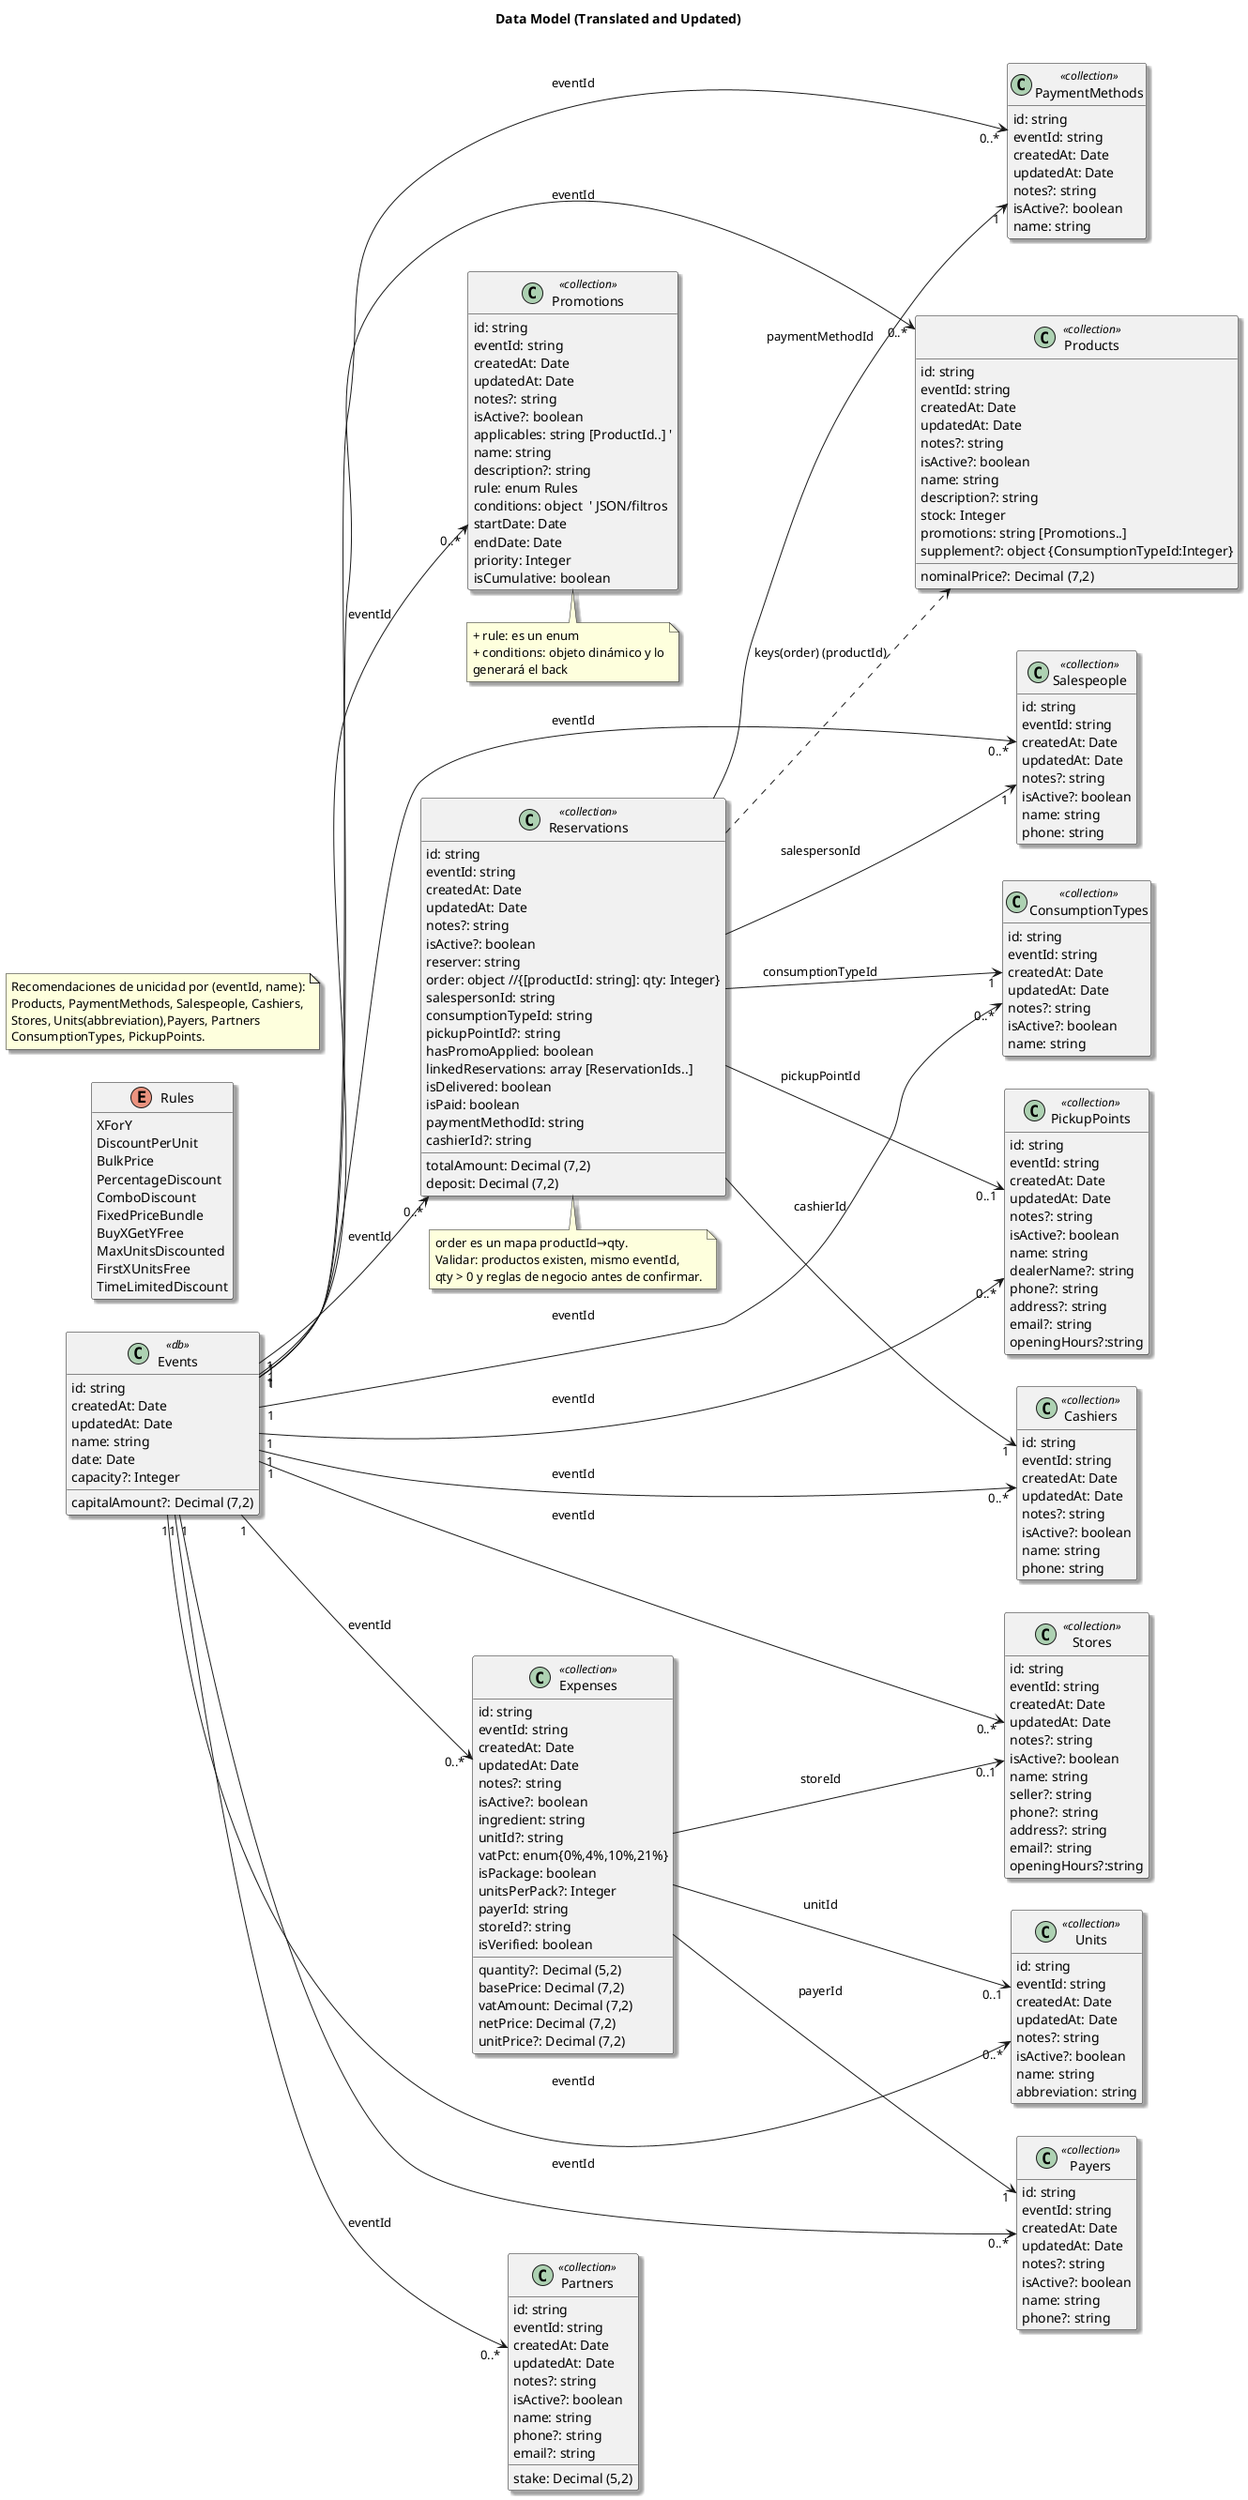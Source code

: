 @startuml

title Data Model (Translated and Updated)

skinparam shadowing true
skinparam classAttributeIconSize 0
'skinparam wrapWidth 320
'skinparam linetype ortho
left to right direction
hide empty methods

!define COLLECTION <<collection>>
!define DB <<db>>

' ================= ENTIDADES =================

class Events DB {
  id: string
  createdAt: Date
  updatedAt: Date
  name: string
  date: Date
  capacity?: Integer
  capitalAmount?: Decimal (7,2)
}

class Reservations COLLECTION {
  id: string
  eventId: string
  createdAt: Date
  updatedAt: Date
  notes?: string
  isActive?: boolean
  reserver: string
  order: object //{[productId: string]: qty: Integer}
  totalAmount: Decimal (7,2)
  salespersonId: string
  consumptionTypeId: string
  pickupPointId?: string
  hasPromoApplied: boolean
  linkedReservations: array [ReservationIds..]
  deposit: Decimal (7,2)
  isDelivered: boolean
  isPaid: boolean
  paymentMethodId: string
  cashierId?: string
}

class Products COLLECTION {
  id: string
  eventId: string
  createdAt: Date
  updatedAt: Date
  notes?: string
  isActive?: boolean
  name: string
  description?: string
  stock: Integer
  promotions: string [Promotions..]
  nominalPrice?: Decimal (7,2)
  supplement?: object {ConsumptionTypeId:Integer}
}

class Promotions COLLECTION {
  id: string
  eventId: string
  createdAt: Date
  updatedAt: Date
  notes?: string
  isActive?: boolean
  applicables: string [ProductId..] '
  name: string
  description?: string
  rule: enum Rules
  conditions: object  ' JSON/filtros
  startDate: Date
  endDate: Date
  priority: Integer
  isCumulative: boolean

}

class Expenses COLLECTION {
  id: string
  eventId: string
  createdAt: Date
  updatedAt: Date
  notes?: string
  isActive?: boolean
  ingredient: string
  unitId?: string
  quantity?: Decimal (5,2)
  basePrice: Decimal (7,2)
  vatPct: enum{0%,4%,10%,21%}
  vatAmount: Decimal (7,2)
  netPrice: Decimal (7,2)
  isPackage: boolean
  unitsPerPack?: Integer
  unitPrice?: Decimal (7,2)
  payerId: string
  storeId?: string
  isVerified: boolean
}

class Salespeople COLLECTION {
  id: string
  eventId: string
  createdAt: Date
  updatedAt: Date
  notes?: string
  isActive?: boolean
  name: string
  phone: string
}

class PaymentMethods COLLECTION {
   id: string
   eventId: string
   createdAt: Date
   updatedAt: Date
   notes?: string
   isActive?: boolean
   name: string
}

class Cashiers COLLECTION {
  id: string
  eventId: string
  createdAt: Date
  updatedAt: Date
  notes?: string
  isActive?: boolean
  name: string
  phone: string
}

class Stores COLLECTION {
  id: string
  eventId: string
  createdAt: Date
  updatedAt: Date
  notes?: string
  isActive?: boolean
  name: string
  seller?: string
  phone?: string
  address?: string
  email?: string
  openingHours?:string
}

class Units COLLECTION {
  id: string
  eventId: string
  createdAt: Date
  updatedAt: Date
  notes?: string
  isActive?: boolean
  name: string
  abbreviation: string
}

class ConsumptionTypes COLLECTION {
  id: string
  eventId: string
  createdAt: Date
  updatedAt: Date
  notes?: string
  isActive?: boolean
  name: string
}

class Payers COLLECTION {
  id: string
  eventId: string
  createdAt: Date
  updatedAt: Date
  notes?: string
  isActive?: boolean
  name: string
  phone?: string
}

class PickupPoints COLLECTION {
  id: string
  eventId: string
  createdAt: Date
  updatedAt: Date
  notes?: string
  isActive?: boolean
  name: string
  dealerName?: string
  phone?: string
  address?: string
  email?: string
  openingHours?:string
}

class Partners COLLECTION {
  id: string
  eventId: string
  createdAt: Date
  updatedAt: Date
  notes?: string
  isActive?: boolean
  name: string
  stake: Decimal (5,2)
  phone?: string
  email?: string
}

Enum Rules {
  XForY
  DiscountPerUnit
  BulkPrice
  PercentageDiscount
  ComboDiscount
  FixedPriceBundle
  BuyXGetYFree
  MaxUnitsDiscounted
  FirstXUnitsFree
  TimeLimitedDiscount
}


' ================= RELACIONES =================

'Event → resto (1 a muchos)
Events "1" --> "0..*" Reservations : eventId
Events "1" --> "0..*" Products : eventId
Events "1" --> "0..*" Promotions : eventId
Events "1" --> "0..*" Expenses : eventId
Events "1" --> "0..*" Salespeople : eventId
Events "1" --> "0..*" PaymentMethods : eventId
Events "1" --> "0..*" Cashiers : eventId
Events "1" --> "0..*" Stores : eventId
Events "1" --> "0..*" Units : eventId
Events "1" --> "0..*" ConsumptionTypes : eventId
Events "1" --> "0..*" Payers : eventId
Events "1" --> "0..*" PickupPoints : eventId
Events "1" --> "0..*" Partners : eventId


' Reservas → metadatos opcionales
Reservations --> "1" Salespeople : salespersonId
Reservations --> "1" ConsumptionTypes : consumptionTypeId
Reservations --> "0..1" PickupPoints : pickupPointId
Reservations --> "1" PaymentMethods : paymentMethodId
Reservations --> "1" Cashiers : cashierId
Reservations ..> Products : keys(order) (productId)


' Gastos → metadatos opcionales
Expenses --> "0..1" Units : unitId
Expenses --> "1" Payers : payerId
Expenses --> "0..1" Stores : storeId


note bottom of Reservations
order es un mapa productId→qty.
Validar: productos existen, mismo eventId,
qty > 0 y reglas de negocio antes de confirmar.
end note

note bottom of Promotions
+ rule: es un enum
+ conditions: objeto dinámico y lo
generará el back
end note

note as N1
Recomendaciones de unicidad por (eventId, name):
Products, PaymentMethods, Salespeople, Cashiers,
Stores, Units(abbreviation),Payers, Partners
ConsumptionTypes, PickupPoints.
end note

@enduml


contexto :
acepto mapa "order" sin FKs
reservas  tiene una "orden" donde hay una  lisa de productos con sus cantidades
un producto puede tener ninguna, una o mas promociones
una promocion puede afectar a un producto al menos o mas
hasPromoAplied lo controla el back
